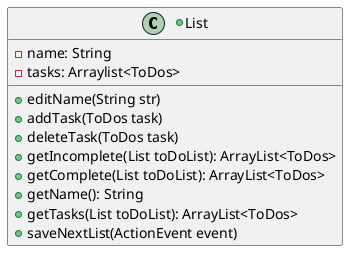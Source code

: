 @startuml
'https://plantuml.com/class-diagram

+class List {
- name: String
- tasks: Arraylist<ToDos>
+ editName(String str)
+ addTask(ToDos task)
+ deleteTask(ToDos task)
+ getIncomplete(List toDoList): ArrayList<ToDos>
+ getComplete(List toDoList): ArrayList<ToDos>
+ getName(): String
+ getTasks(List toDoList): ArrayList<ToDos>
+ saveNextList(ActionEvent event)

}

@enduml